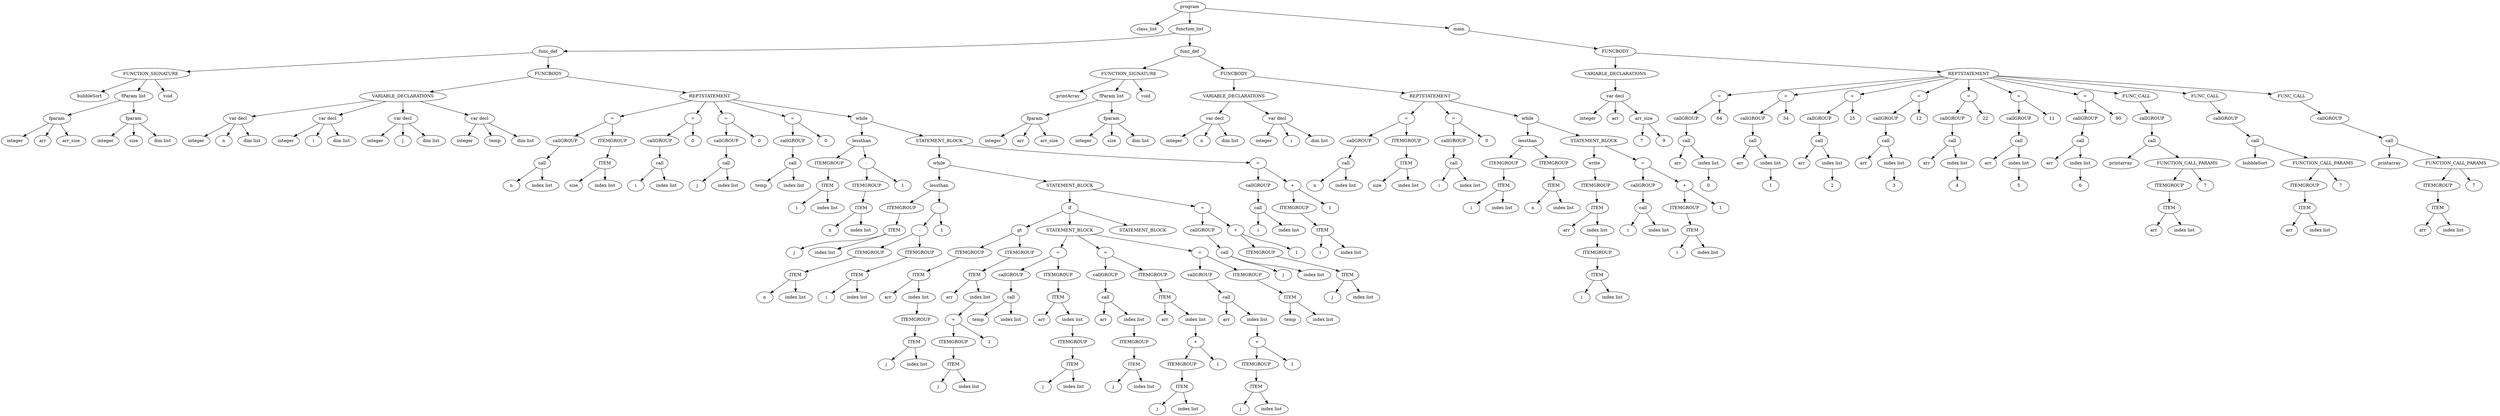 digraph AST {
0[label="program"]
0->1
0->2
0->405
405[label="main"]
405->406
406[label="FUNCBODY"]
406->407
406->421
421[label="REPTSTATEMENT"]
421->430
421->444
421->458
421->472
421->486
421->500
421->514
421->538
421->558
421->578
578[label="FUNC_CALL"]
578->577
577[label="callGROUP"]
577->560
560[label="call"]
560->561
560->562
562[label="FUNCTION_CALL_PARAMS"]
562->567
562->572
572[label="7"]
567[label="ITEMGROUP"]
567->563
563[label="ITEM"]
563->564
563->565
565[label="index list"]
564[label="arr"]
561[label="printarray"]
558[label="FUNC_CALL"]
558->557
557[label="callGROUP"]
557->540
540[label="call"]
540->541
540->542
542[label="FUNCTION_CALL_PARAMS"]
542->547
542->552
552[label="7"]
547[label="ITEMGROUP"]
547->543
543[label="ITEM"]
543->544
543->545
545[label="index list"]
544[label="arr"]
541[label="bubbleSort"]
538[label="FUNC_CALL"]
538->537
537[label="callGROUP"]
537->520
520[label="call"]
520->521
520->522
522[label="FUNCTION_CALL_PARAMS"]
522->527
522->532
532[label="7"]
527[label="ITEMGROUP"]
527->523
523[label="ITEM"]
523->524
523->525
525[label="index list"]
524[label="arr"]
521[label="printarray"]
514[label="="]
514->513
514->515
515[label="90"]
513[label="callGROUP"]
513->506
506[label="call"]
506->507
506->508
508[label="index list"]
508->509
509[label="6"]
507[label="arr"]
500[label="="]
500->499
500->501
501[label="11"]
499[label="callGROUP"]
499->492
492[label="call"]
492->493
492->494
494[label="index list"]
494->495
495[label="5"]
493[label="arr"]
486[label="="]
486->485
486->487
487[label="22"]
485[label="callGROUP"]
485->478
478[label="call"]
478->479
478->480
480[label="index list"]
480->481
481[label="4"]
479[label="arr"]
472[label="="]
472->471
472->473
473[label="12"]
471[label="callGROUP"]
471->464
464[label="call"]
464->465
464->466
466[label="index list"]
466->467
467[label="3"]
465[label="arr"]
458[label="="]
458->457
458->459
459[label="25"]
457[label="callGROUP"]
457->450
450[label="call"]
450->451
450->452
452[label="index list"]
452->453
453[label="2"]
451[label="arr"]
444[label="="]
444->443
444->445
445[label="34"]
443[label="callGROUP"]
443->436
436[label="call"]
436->437
436->438
438[label="index list"]
438->439
439[label="1"]
437[label="arr"]
430[label="="]
430->429
430->431
431[label="64"]
429[label="callGROUP"]
429->422
422[label="call"]
422->423
422->424
424[label="index list"]
424->425
425[label="0"]
423[label="arr"]
407[label="VARIABLE_DECLARATIONS"]
407->409
409[label="var decl"]
409->408
409->410
409->413
413[label="arr_size"]
413->414
413->418
418[label="9"]
414[label="7"]
410[label="arr"]
408[label="integer"]
2[label="function_list"]
2->3
2->294
294[label="func_def"]
294->295
294->313
313[label="FUNCBODY"]
313->314
313->325
325[label="REPTSTATEMENT"]
325->330
325->344
325->350
350[label="while"]
350->358
350->366
366[label="STATEMENT_BLOCK"]
366->368
366->390
390[label="="]
390->389
390->397
397[label="+"]
397->395
397->398
398[label="1"]
395[label="ITEMGROUP"]
395->391
391[label="ITEM"]
391->392
391->393
393[label="index list"]
392[label="i"]
389[label="callGROUP"]
389->386
386[label="call"]
386->387
386->388
388[label="index list"]
387[label="i"]
368[label="write"]
368->381
381[label="ITEMGROUP"]
381->369
369[label="ITEM"]
369->370
369->371
371[label="index list"]
371->376
376[label="ITEMGROUP"]
376->372
372[label="ITEM"]
372->373
372->374
374[label="index list"]
373[label="i"]
370[label="arr"]
358[label="lessthan"]
358->355
358->363
363[label="ITEMGROUP"]
363->359
359[label="ITEM"]
359->360
359->361
361[label="index list"]
360[label="n"]
355[label="ITEMGROUP"]
355->351
351[label="ITEM"]
351->352
351->353
353[label="index list"]
352[label="i"]
344[label="="]
344->343
344->345
345[label="0"]
343[label="callGROUP"]
343->340
340[label="call"]
340->341
340->342
342[label="index list"]
341[label="i"]
330[label="="]
330->329
330->335
335[label="ITEMGROUP"]
335->331
331[label="ITEM"]
331->332
331->333
333[label="index list"]
332[label="size"]
329[label="callGROUP"]
329->326
326[label="call"]
326->327
326->328
328[label="index list"]
327[label="n"]
314[label="VARIABLE_DECLARATIONS"]
314->316
314->321
321[label="var decl"]
321->320
321->322
321->323
323[label="dim list"]
322[label="i"]
320[label="integer"]
316[label="var decl"]
316->315
316->317
316->318
318[label="dim list"]
317[label="n"]
315[label="integer"]
295[label="FUNCTION_SIGNATURE"]
295->296
295->298
295->312
312[label="void"]
298[label="fParam list"]
298->299
298->307
307[label="fparam"]
307->308
307->309
307->310
310[label="dim list"]
309[label="size"]
308[label="integer"]
299[label="fparam"]
299->300
299->301
299->304
304[label="arr_size"]
301[label="arr"]
300[label="integer"]
296[label="printArray"]
3[label="func_def"]
3->4
3->22
22[label="FUNCBODY"]
22->23
22->44
44[label="REPTSTATEMENT"]
44->49
44->63
44->73
44->83
44->89
89[label="while"]
89->97
89->108
108[label="STATEMENT_BLOCK"]
108->110
108->279
279[label="="]
279->278
279->286
286[label="+"]
286->284
286->287
287[label="1"]
284[label="ITEMGROUP"]
284->280
280[label="ITEM"]
280->281
280->282
282[label="index list"]
281[label="i"]
278[label="callGROUP"]
278->275
275[label="call"]
275->276
275->277
277[label="index list"]
276[label="i"]
110[label="while"]
110->118
110->136
136[label="STATEMENT_BLOCK"]
136->138
136->261
261[label="="]
261->260
261->268
268[label="+"]
268->266
268->269
269[label="1"]
266[label="ITEMGROUP"]
266->262
262[label="ITEM"]
262->263
262->264
264[label="index list"]
263[label="j"]
260[label="callGROUP"]
260->257
257[label="call"]
257->258
257->259
259[label="index list"]
258[label="j"]
138[label="if"]
138->154
138->173
138->255
255[label="STATEMENT_BLOCK"]
173[label="STATEMENT_BLOCK"]
173->179
173->209
173->245
245[label="="]
245->244
245->250
250[label="ITEMGROUP"]
250->246
246[label="ITEM"]
246->247
246->248
248[label="index list"]
247[label="temp"]
244[label="callGROUP"]
244->230
230[label="call"]
230->231
230->232
232[label="index list"]
232->239
239[label="+"]
239->237
239->240
240[label="1"]
237[label="ITEMGROUP"]
237->233
233[label="ITEM"]
233->234
233->235
235[label="index list"]
234[label="j"]
231[label="arr"]
209[label="="]
209->208
209->225
225[label="ITEMGROUP"]
225->210
210[label="ITEM"]
210->211
210->212
212[label="index list"]
212->219
219[label="+"]
219->217
219->220
220[label="1"]
217[label="ITEMGROUP"]
217->213
213[label="ITEM"]
213->214
213->215
215[label="index list"]
214[label="j"]
211[label="arr"]
208[label="callGROUP"]
208->197
197[label="call"]
197->198
197->199
199[label="index list"]
199->204
204[label="ITEMGROUP"]
204->200
200[label="ITEM"]
200->201
200->202
202[label="index list"]
201[label="j"]
198[label="arr"]
179[label="="]
179->178
179->192
192[label="ITEMGROUP"]
192->180
180[label="ITEM"]
180->181
180->182
182[label="index list"]
182->187
187[label="ITEMGROUP"]
187->183
183[label="ITEM"]
183->184
183->185
185[label="index list"]
184[label="j"]
181[label="arr"]
178[label="callGROUP"]
178->175
175[label="call"]
175->176
175->177
177[label="index list"]
176[label="temp"]
154[label="gt"]
154->151
154->170
170[label="ITEMGROUP"]
170->155
155[label="ITEM"]
155->156
155->157
157[label="index list"]
157->164
164[label="+"]
164->162
164->165
165[label="1"]
162[label="ITEMGROUP"]
162->158
158[label="ITEM"]
158->159
158->160
160[label="index list"]
159[label="j"]
156[label="arr"]
151[label="ITEMGROUP"]
151->139
139[label="ITEM"]
139->140
139->141
141[label="index list"]
141->146
146[label="ITEMGROUP"]
146->142
142[label="ITEM"]
142->143
142->144
144[label="index list"]
143[label="j"]
140[label="arr"]
118[label="lessthan"]
118->115
118->132
132[label="-"]
132->125
132->133
133[label="1"]
125[label="-"]
125->123
125->130
130[label="ITEMGROUP"]
130->126
126[label="ITEM"]
126->127
126->128
128[label="index list"]
127[label="i"]
123[label="ITEMGROUP"]
123->119
119[label="ITEM"]
119->120
119->121
121[label="index list"]
120[label="n"]
115[label="ITEMGROUP"]
115->111
111[label="ITEM"]
111->112
111->113
113[label="index list"]
112[label="j"]
97[label="lessthan"]
97->94
97->104
104[label="-"]
104->102
104->105
105[label="1"]
102[label="ITEMGROUP"]
102->98
98[label="ITEM"]
98->99
98->100
100[label="index list"]
99[label="n"]
94[label="ITEMGROUP"]
94->90
90[label="ITEM"]
90->91
90->92
92[label="index list"]
91[label="i"]
83[label="="]
83->82
83->84
84[label="0"]
82[label="callGROUP"]
82->79
79[label="call"]
79->80
79->81
81[label="index list"]
80[label="temp"]
73[label="="]
73->72
73->74
74[label="0"]
72[label="callGROUP"]
72->69
69[label="call"]
69->70
69->71
71[label="index list"]
70[label="j"]
63[label="="]
63->62
63->64
64[label="0"]
62[label="callGROUP"]
62->59
59[label="call"]
59->60
59->61
61[label="index list"]
60[label="i"]
49[label="="]
49->48
49->54
54[label="ITEMGROUP"]
54->50
50[label="ITEM"]
50->51
50->52
52[label="index list"]
51[label="size"]
48[label="callGROUP"]
48->45
45[label="call"]
45->46
45->47
47[label="index list"]
46[label="n"]
23[label="VARIABLE_DECLARATIONS"]
23->25
23->30
23->35
23->40
40[label="var decl"]
40->39
40->41
40->42
42[label="dim list"]
41[label="temp"]
39[label="integer"]
35[label="var decl"]
35->34
35->36
35->37
37[label="dim list"]
36[label="j"]
34[label="integer"]
30[label="var decl"]
30->29
30->31
30->32
32[label="dim list"]
31[label="i"]
29[label="integer"]
25[label="var decl"]
25->24
25->26
25->27
27[label="dim list"]
26[label="n"]
24[label="integer"]
4[label="FUNCTION_SIGNATURE"]
4->5
4->7
4->21
21[label="void"]
7[label="fParam list"]
7->8
7->16
16[label="fparam"]
16->17
16->18
16->19
19[label="dim list"]
18[label="size"]
17[label="integer"]
8[label="fparam"]
8->9
8->10
8->13
13[label="arr_size"]
10[label="arr"]
9[label="integer"]
5[label="bubbleSort"]
1[label="class_list"]
}
